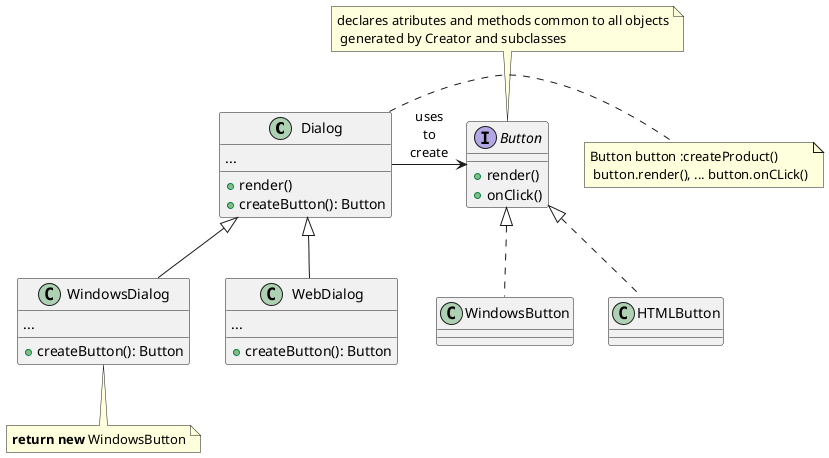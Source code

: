 @startuml

class Dialog{
...
+ render()
+ createButton(): Button
}
note right: Button button :createProduct()\n button.render(), ... button.onCLick()
class WindowsDialog {
...
+ createButton(): Button
}
note bottom:<b>return new</b> WindowsButton
class WebDialog {
...
+ createButton(): Button
}

interface Button {
+ render()
+ onClick()
}
note top: declares atributes and methods common to all objects\n generated by Creator and subclasses
class WindowsDialog
class WebDialog

Dialog <|-- WindowsDialog
Dialog <|-- WebDialog

Button <-left- Dialog:uses\nto\ncreate
Button <|.. WindowsButton

Button <|.. HTMLButton
@enduml